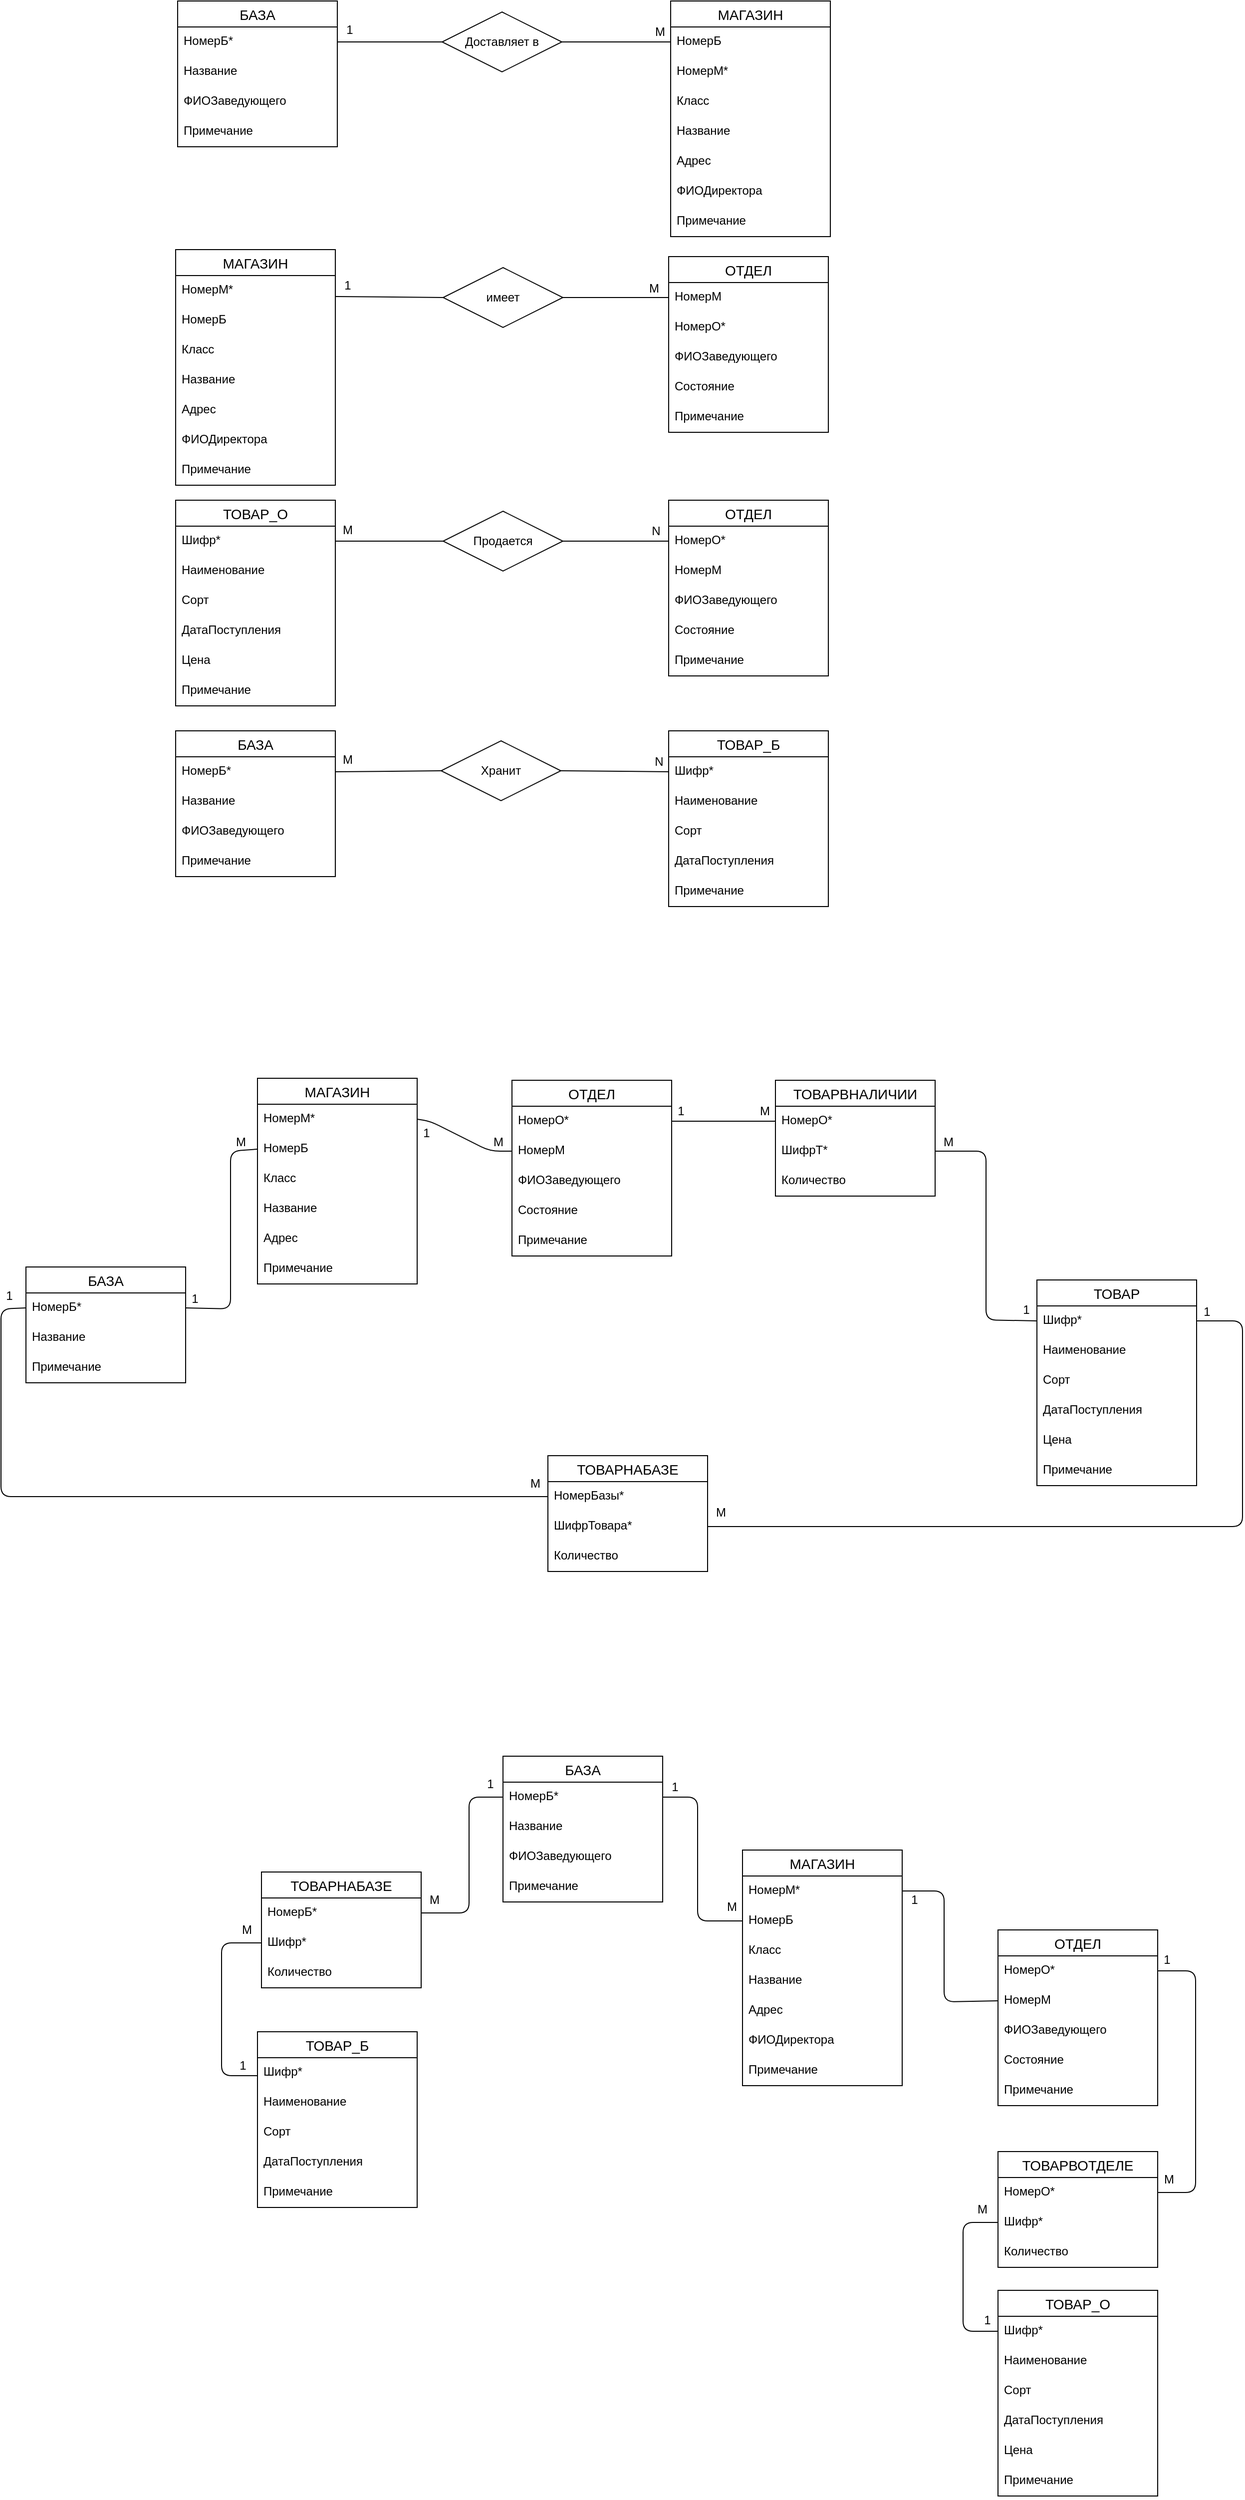 <mxfile version="15.8.8" type="device"><diagram id="uFt1H4oiuyUm2Ti5zH7c" name="Page-1"><mxGraphModel dx="2031" dy="1089" grid="0" gridSize="10" guides="1" tooltips="1" connect="1" arrows="1" fold="1" page="0" pageScale="1" pageWidth="827" pageHeight="1169" math="0" shadow="0"><root><mxCell id="0"/><mxCell id="1" parent="0"/><mxCell id="fkqyI09OPf1xypUgm3B2-1" value="Доставляет в" style="shape=rhombus;perimeter=rhombusPerimeter;whiteSpace=wrap;html=1;align=center;" parent="1" vertex="1"><mxGeometry x="563" y="141" width="120" height="60" as="geometry"/></mxCell><mxCell id="fkqyI09OPf1xypUgm3B2-2" value="" style="endArrow=none;html=1;rounded=0;exitX=0;exitY=0.5;exitDx=0;exitDy=0;entryX=1;entryY=0.5;entryDx=0;entryDy=0;" parent="1" source="fkqyI09OPf1xypUgm3B2-1" target="fkqyI09OPf1xypUgm3B2-94" edge="1"><mxGeometry relative="1" as="geometry"><mxPoint x="502" y="370" as="sourcePoint"/><mxPoint x="462" y="171" as="targetPoint"/></mxGeometry></mxCell><mxCell id="fkqyI09OPf1xypUgm3B2-3" value="" style="endArrow=none;html=1;rounded=0;exitX=0;exitY=0.5;exitDx=0;exitDy=0;entryX=1;entryY=0.5;entryDx=0;entryDy=0;" parent="1" source="fkqyI09OPf1xypUgm3B2-87" target="fkqyI09OPf1xypUgm3B2-1" edge="1"><mxGeometry relative="1" as="geometry"><mxPoint x="782" y="171" as="sourcePoint"/><mxPoint x="682" y="260" as="targetPoint"/></mxGeometry></mxCell><mxCell id="fkqyI09OPf1xypUgm3B2-4" value="&lt;div&gt;M&lt;/div&gt;&lt;div&gt;&lt;br&gt;&lt;/div&gt;" style="text;html=1;align=center;verticalAlign=middle;resizable=0;points=[];autosize=1;strokeColor=none;fillColor=none;" parent="1" vertex="1"><mxGeometry x="766" y="153" width="30" height="30" as="geometry"/></mxCell><mxCell id="fkqyI09OPf1xypUgm3B2-5" value="&lt;div&gt;1&lt;/div&gt;" style="text;html=1;align=center;verticalAlign=middle;resizable=0;points=[];autosize=1;strokeColor=none;fillColor=none;" parent="1" vertex="1"><mxGeometry x="460" y="149" width="20" height="20" as="geometry"/></mxCell><mxCell id="fkqyI09OPf1xypUgm3B2-6" value="имеет" style="shape=rhombus;perimeter=rhombusPerimeter;whiteSpace=wrap;html=1;align=center;" parent="1" vertex="1"><mxGeometry x="564" y="397" width="120" height="60" as="geometry"/></mxCell><mxCell id="fkqyI09OPf1xypUgm3B2-7" value="&lt;div&gt;M&lt;/div&gt;&lt;div&gt;&lt;br&gt;&lt;/div&gt;" style="text;html=1;align=center;verticalAlign=middle;resizable=0;points=[];autosize=1;strokeColor=none;fillColor=none;" parent="1" vertex="1"><mxGeometry x="760" y="410" width="30" height="30" as="geometry"/></mxCell><mxCell id="fkqyI09OPf1xypUgm3B2-8" value="&lt;div&gt;1&lt;/div&gt;" style="text;html=1;align=center;verticalAlign=middle;resizable=0;points=[];autosize=1;strokeColor=none;fillColor=none;" parent="1" vertex="1"><mxGeometry x="458" y="405" width="20" height="20" as="geometry"/></mxCell><mxCell id="fkqyI09OPf1xypUgm3B2-9" value="ОТДЕЛ" style="swimlane;fontStyle=0;childLayout=stackLayout;horizontal=1;startSize=26;horizontalStack=0;resizeParent=1;resizeParentMax=0;resizeLast=0;collapsible=1;marginBottom=0;align=center;fontSize=14;" parent="1" vertex="1"><mxGeometry x="790" y="386" width="160" height="176" as="geometry"/></mxCell><mxCell id="fkqyI09OPf1xypUgm3B2-10" value="НомерМ" style="text;strokeColor=none;fillColor=none;spacingLeft=4;spacingRight=4;overflow=hidden;rotatable=0;points=[[0,0.5],[1,0.5]];portConstraint=eastwest;fontSize=12;" parent="fkqyI09OPf1xypUgm3B2-9" vertex="1"><mxGeometry y="26" width="160" height="30" as="geometry"/></mxCell><mxCell id="fkqyI09OPf1xypUgm3B2-11" value="НомерО*" style="text;strokeColor=none;fillColor=none;spacingLeft=4;spacingRight=4;overflow=hidden;rotatable=0;points=[[0,0.5],[1,0.5]];portConstraint=eastwest;fontSize=12;" parent="fkqyI09OPf1xypUgm3B2-9" vertex="1"><mxGeometry y="56" width="160" height="30" as="geometry"/></mxCell><mxCell id="fkqyI09OPf1xypUgm3B2-12" value="ФИОЗаведующего&#xA;" style="text;strokeColor=none;fillColor=none;spacingLeft=4;spacingRight=4;overflow=hidden;rotatable=0;points=[[0,0.5],[1,0.5]];portConstraint=eastwest;fontSize=12;" parent="fkqyI09OPf1xypUgm3B2-9" vertex="1"><mxGeometry y="86" width="160" height="30" as="geometry"/></mxCell><mxCell id="fkqyI09OPf1xypUgm3B2-13" value="Состояние&#xA;" style="text;strokeColor=none;fillColor=none;spacingLeft=4;spacingRight=4;overflow=hidden;rotatable=0;points=[[0,0.5],[1,0.5]];portConstraint=eastwest;fontSize=12;" parent="fkqyI09OPf1xypUgm3B2-9" vertex="1"><mxGeometry y="116" width="160" height="30" as="geometry"/></mxCell><mxCell id="fkqyI09OPf1xypUgm3B2-14" value="Примечание&#xA;" style="text;strokeColor=none;fillColor=none;spacingLeft=4;spacingRight=4;overflow=hidden;rotatable=0;points=[[0,0.5],[1,0.5]];portConstraint=eastwest;fontSize=12;" parent="fkqyI09OPf1xypUgm3B2-9" vertex="1"><mxGeometry y="146" width="160" height="30" as="geometry"/></mxCell><mxCell id="fkqyI09OPf1xypUgm3B2-15" value="Продается" style="shape=rhombus;perimeter=rhombusPerimeter;whiteSpace=wrap;html=1;align=center;" parent="1" vertex="1"><mxGeometry x="564" y="641" width="120" height="60" as="geometry"/></mxCell><mxCell id="fkqyI09OPf1xypUgm3B2-16" value="" style="endArrow=none;html=1;rounded=0;exitX=0;exitY=0.5;exitDx=0;exitDy=0;entryX=1;entryY=0.5;entryDx=0;entryDy=0;" parent="1" source="fkqyI09OPf1xypUgm3B2-15" target="fkqyI09OPf1xypUgm3B2-27" edge="1"><mxGeometry relative="1" as="geometry"><mxPoint x="502" y="860" as="sourcePoint"/><mxPoint x="462.32" y="690.81" as="targetPoint"/></mxGeometry></mxCell><mxCell id="fkqyI09OPf1xypUgm3B2-17" value="" style="endArrow=none;html=1;rounded=0;exitX=0;exitY=0.5;exitDx=0;exitDy=0;entryX=1;entryY=0.5;entryDx=0;entryDy=0;" parent="1" source="fkqyI09OPf1xypUgm3B2-21" target="fkqyI09OPf1xypUgm3B2-15" edge="1"><mxGeometry relative="1" as="geometry"><mxPoint x="782" y="691" as="sourcePoint"/><mxPoint x="682" y="750" as="targetPoint"/></mxGeometry></mxCell><mxCell id="fkqyI09OPf1xypUgm3B2-18" value="&lt;div&gt;M&lt;/div&gt;&lt;div&gt;&lt;br&gt;&lt;/div&gt;" style="text;html=1;align=center;verticalAlign=middle;resizable=0;points=[];autosize=1;strokeColor=none;fillColor=none;" parent="1" vertex="1"><mxGeometry x="453" y="652" width="30" height="30" as="geometry"/></mxCell><mxCell id="fkqyI09OPf1xypUgm3B2-19" value="N" style="text;html=1;align=center;verticalAlign=middle;resizable=0;points=[];autosize=1;strokeColor=none;fillColor=none;" parent="1" vertex="1"><mxGeometry x="766" y="652" width="21" height="18" as="geometry"/></mxCell><mxCell id="fkqyI09OPf1xypUgm3B2-20" value="ОТДЕЛ" style="swimlane;fontStyle=0;childLayout=stackLayout;horizontal=1;startSize=26;horizontalStack=0;resizeParent=1;resizeParentMax=0;resizeLast=0;collapsible=1;marginBottom=0;align=center;fontSize=14;" parent="1" vertex="1"><mxGeometry x="790" y="630" width="160" height="176" as="geometry"/></mxCell><mxCell id="fkqyI09OPf1xypUgm3B2-21" value="НомерО*&#xA;" style="text;strokeColor=none;fillColor=none;spacingLeft=4;spacingRight=4;overflow=hidden;rotatable=0;points=[[0,0.5],[1,0.5]];portConstraint=eastwest;fontSize=12;" parent="fkqyI09OPf1xypUgm3B2-20" vertex="1"><mxGeometry y="26" width="160" height="30" as="geometry"/></mxCell><mxCell id="fkqyI09OPf1xypUgm3B2-22" value="НомерМ" style="text;strokeColor=none;fillColor=none;spacingLeft=4;spacingRight=4;overflow=hidden;rotatable=0;points=[[0,0.5],[1,0.5]];portConstraint=eastwest;fontSize=12;" parent="fkqyI09OPf1xypUgm3B2-20" vertex="1"><mxGeometry y="56" width="160" height="30" as="geometry"/></mxCell><mxCell id="fkqyI09OPf1xypUgm3B2-23" value="ФИОЗаведующего&#xA;" style="text;strokeColor=none;fillColor=none;spacingLeft=4;spacingRight=4;overflow=hidden;rotatable=0;points=[[0,0.5],[1,0.5]];portConstraint=eastwest;fontSize=12;" parent="fkqyI09OPf1xypUgm3B2-20" vertex="1"><mxGeometry y="86" width="160" height="30" as="geometry"/></mxCell><mxCell id="fkqyI09OPf1xypUgm3B2-24" value="Состояние" style="text;strokeColor=none;fillColor=none;spacingLeft=4;spacingRight=4;overflow=hidden;rotatable=0;points=[[0,0.5],[1,0.5]];portConstraint=eastwest;fontSize=12;" parent="fkqyI09OPf1xypUgm3B2-20" vertex="1"><mxGeometry y="116" width="160" height="30" as="geometry"/></mxCell><mxCell id="fkqyI09OPf1xypUgm3B2-25" value="Примечание&#xA;" style="text;strokeColor=none;fillColor=none;spacingLeft=4;spacingRight=4;overflow=hidden;rotatable=0;points=[[0,0.5],[1,0.5]];portConstraint=eastwest;fontSize=12;" parent="fkqyI09OPf1xypUgm3B2-20" vertex="1"><mxGeometry y="146" width="160" height="30" as="geometry"/></mxCell><mxCell id="fkqyI09OPf1xypUgm3B2-26" value="ТОВАР_О" style="swimlane;fontStyle=0;childLayout=stackLayout;horizontal=1;startSize=26;horizontalStack=0;resizeParent=1;resizeParentMax=0;resizeLast=0;collapsible=1;marginBottom=0;align=center;fontSize=14;" parent="1" vertex="1"><mxGeometry x="296" y="630" width="160" height="206" as="geometry"/></mxCell><mxCell id="fkqyI09OPf1xypUgm3B2-27" value="Шифр*" style="text;strokeColor=none;fillColor=none;spacingLeft=4;spacingRight=4;overflow=hidden;rotatable=0;points=[[0,0.5],[1,0.5]];portConstraint=eastwest;fontSize=12;" parent="fkqyI09OPf1xypUgm3B2-26" vertex="1"><mxGeometry y="26" width="160" height="30" as="geometry"/></mxCell><mxCell id="fkqyI09OPf1xypUgm3B2-28" value="Наименование" style="text;strokeColor=none;fillColor=none;spacingLeft=4;spacingRight=4;overflow=hidden;rotatable=0;points=[[0,0.5],[1,0.5]];portConstraint=eastwest;fontSize=12;" parent="fkqyI09OPf1xypUgm3B2-26" vertex="1"><mxGeometry y="56" width="160" height="30" as="geometry"/></mxCell><mxCell id="fkqyI09OPf1xypUgm3B2-29" value="Сорт&#xA;&#xA;" style="text;strokeColor=none;fillColor=none;spacingLeft=4;spacingRight=4;overflow=hidden;rotatable=0;points=[[0,0.5],[1,0.5]];portConstraint=eastwest;fontSize=12;" parent="fkqyI09OPf1xypUgm3B2-26" vertex="1"><mxGeometry y="86" width="160" height="30" as="geometry"/></mxCell><mxCell id="fkqyI09OPf1xypUgm3B2-30" value="ДатаПоступления" style="text;strokeColor=none;fillColor=none;spacingLeft=4;spacingRight=4;overflow=hidden;rotatable=0;points=[[0,0.5],[1,0.5]];portConstraint=eastwest;fontSize=12;" parent="fkqyI09OPf1xypUgm3B2-26" vertex="1"><mxGeometry y="116" width="160" height="30" as="geometry"/></mxCell><mxCell id="fkqyI09OPf1xypUgm3B2-31" value="Цена" style="text;strokeColor=none;fillColor=none;spacingLeft=4;spacingRight=4;overflow=hidden;rotatable=0;points=[[0,0.5],[1,0.5]];portConstraint=eastwest;fontSize=12;" parent="fkqyI09OPf1xypUgm3B2-26" vertex="1"><mxGeometry y="146" width="160" height="30" as="geometry"/></mxCell><mxCell id="fkqyI09OPf1xypUgm3B2-32" value="Примечание&#xA;" style="text;strokeColor=none;fillColor=none;spacingLeft=4;spacingRight=4;overflow=hidden;rotatable=0;points=[[0,0.5],[1,0.5]];portConstraint=eastwest;fontSize=12;" parent="fkqyI09OPf1xypUgm3B2-26" vertex="1"><mxGeometry y="176" width="160" height="30" as="geometry"/></mxCell><mxCell id="fkqyI09OPf1xypUgm3B2-33" value="&lt;div&gt;Хранит&lt;/div&gt;" style="shape=rhombus;perimeter=rhombusPerimeter;whiteSpace=wrap;html=1;align=center;" parent="1" vertex="1"><mxGeometry x="562" y="871" width="120" height="60" as="geometry"/></mxCell><mxCell id="fkqyI09OPf1xypUgm3B2-34" value="" style="endArrow=none;html=1;rounded=0;exitX=0;exitY=0.5;exitDx=0;exitDy=0;entryX=1;entryY=0.5;entryDx=0;entryDy=0;" parent="1" source="fkqyI09OPf1xypUgm3B2-33" target="fkqyI09OPf1xypUgm3B2-100" edge="1"><mxGeometry relative="1" as="geometry"><mxPoint x="502" y="1070" as="sourcePoint"/><mxPoint x="462.32" y="900.8" as="targetPoint"/></mxGeometry></mxCell><mxCell id="fkqyI09OPf1xypUgm3B2-35" value="" style="endArrow=none;html=1;rounded=0;exitX=0;exitY=0.5;exitDx=0;exitDy=0;entryX=1;entryY=0.5;entryDx=0;entryDy=0;" parent="1" target="fkqyI09OPf1xypUgm3B2-33" edge="1" source="fkqyI09OPf1xypUgm3B2-113"><mxGeometry relative="1" as="geometry"><mxPoint x="782" y="901" as="sourcePoint"/><mxPoint x="682" y="960" as="targetPoint"/></mxGeometry></mxCell><mxCell id="fkqyI09OPf1xypUgm3B2-36" value="N" style="text;html=1;align=center;verticalAlign=middle;resizable=0;points=[];autosize=1;strokeColor=none;fillColor=none;" parent="1" vertex="1"><mxGeometry x="770" y="882" width="20" height="20" as="geometry"/></mxCell><mxCell id="fkqyI09OPf1xypUgm3B2-37" value="M" style="text;html=1;align=center;verticalAlign=middle;resizable=0;points=[];autosize=1;strokeColor=none;fillColor=none;" parent="1" vertex="1"><mxGeometry x="458" y="880" width="20" height="20" as="geometry"/></mxCell><mxCell id="fkqyI09OPf1xypUgm3B2-38" value="БАЗА" style="swimlane;fontStyle=0;childLayout=stackLayout;horizontal=1;startSize=26;horizontalStack=0;resizeParent=1;resizeParentMax=0;resizeLast=0;collapsible=1;marginBottom=0;align=center;fontSize=14;" parent="1" vertex="1"><mxGeometry x="146" y="1398" width="160" height="116" as="geometry"/></mxCell><mxCell id="fkqyI09OPf1xypUgm3B2-39" value="НомерБ*&#xA;" style="text;strokeColor=none;fillColor=none;spacingLeft=4;spacingRight=4;overflow=hidden;rotatable=0;points=[[0,0.5],[1,0.5]];portConstraint=eastwest;fontSize=12;" parent="fkqyI09OPf1xypUgm3B2-38" vertex="1"><mxGeometry y="26" width="160" height="30" as="geometry"/></mxCell><mxCell id="fkqyI09OPf1xypUgm3B2-40" value="Название&#xA;" style="text;strokeColor=none;fillColor=none;spacingLeft=4;spacingRight=4;overflow=hidden;rotatable=0;points=[[0,0.5],[1,0.5]];portConstraint=eastwest;fontSize=12;" parent="fkqyI09OPf1xypUgm3B2-38" vertex="1"><mxGeometry y="56" width="160" height="30" as="geometry"/></mxCell><mxCell id="fkqyI09OPf1xypUgm3B2-41" value="Примечание" style="text;strokeColor=none;fillColor=none;spacingLeft=4;spacingRight=4;overflow=hidden;rotatable=0;points=[[0,0.5],[1,0.5]];portConstraint=eastwest;fontSize=12;" parent="fkqyI09OPf1xypUgm3B2-38" vertex="1"><mxGeometry y="86" width="160" height="30" as="geometry"/></mxCell><mxCell id="fkqyI09OPf1xypUgm3B2-42" value="МАГАЗИН" style="swimlane;fontStyle=0;childLayout=stackLayout;horizontal=1;startSize=26;horizontalStack=0;resizeParent=1;resizeParentMax=0;resizeLast=0;collapsible=1;marginBottom=0;align=center;fontSize=14;" parent="1" vertex="1"><mxGeometry x="378" y="1209" width="160" height="206" as="geometry"/></mxCell><mxCell id="fkqyI09OPf1xypUgm3B2-43" value="НомерМ*&#xA;" style="text;strokeColor=none;fillColor=none;spacingLeft=4;spacingRight=4;overflow=hidden;rotatable=0;points=[[0,0.5],[1,0.5]];portConstraint=eastwest;fontSize=12;" parent="fkqyI09OPf1xypUgm3B2-42" vertex="1"><mxGeometry y="26" width="160" height="30" as="geometry"/></mxCell><mxCell id="fkqyI09OPf1xypUgm3B2-44" value="НомерБ" style="text;strokeColor=none;fillColor=none;spacingLeft=4;spacingRight=4;overflow=hidden;rotatable=0;points=[[0,0.5],[1,0.5]];portConstraint=eastwest;fontSize=12;" parent="fkqyI09OPf1xypUgm3B2-42" vertex="1"><mxGeometry y="56" width="160" height="30" as="geometry"/></mxCell><mxCell id="fkqyI09OPf1xypUgm3B2-45" value="Класс&#xA;" style="text;strokeColor=none;fillColor=none;spacingLeft=4;spacingRight=4;overflow=hidden;rotatable=0;points=[[0,0.5],[1,0.5]];portConstraint=eastwest;fontSize=12;" parent="fkqyI09OPf1xypUgm3B2-42" vertex="1"><mxGeometry y="86" width="160" height="30" as="geometry"/></mxCell><mxCell id="fkqyI09OPf1xypUgm3B2-46" value="Название" style="text;strokeColor=none;fillColor=none;spacingLeft=4;spacingRight=4;overflow=hidden;rotatable=0;points=[[0,0.5],[1,0.5]];portConstraint=eastwest;fontSize=12;" parent="fkqyI09OPf1xypUgm3B2-42" vertex="1"><mxGeometry y="116" width="160" height="30" as="geometry"/></mxCell><mxCell id="fkqyI09OPf1xypUgm3B2-47" value="Адрес" style="text;strokeColor=none;fillColor=none;spacingLeft=4;spacingRight=4;overflow=hidden;rotatable=0;points=[[0,0.5],[1,0.5]];portConstraint=eastwest;fontSize=12;" parent="fkqyI09OPf1xypUgm3B2-42" vertex="1"><mxGeometry y="146" width="160" height="30" as="geometry"/></mxCell><mxCell id="fkqyI09OPf1xypUgm3B2-48" value="Примечание&#xA;" style="text;strokeColor=none;fillColor=none;spacingLeft=4;spacingRight=4;overflow=hidden;rotatable=0;points=[[0,0.5],[1,0.5]];portConstraint=eastwest;fontSize=12;" parent="fkqyI09OPf1xypUgm3B2-42" vertex="1"><mxGeometry y="176" width="160" height="30" as="geometry"/></mxCell><mxCell id="fkqyI09OPf1xypUgm3B2-49" value="ОТДЕЛ" style="swimlane;fontStyle=0;childLayout=stackLayout;horizontal=1;startSize=26;horizontalStack=0;resizeParent=1;resizeParentMax=0;resizeLast=0;collapsible=1;marginBottom=0;align=center;fontSize=14;" parent="1" vertex="1"><mxGeometry x="633" y="1211" width="160" height="176" as="geometry"/></mxCell><mxCell id="fkqyI09OPf1xypUgm3B2-50" value="НомерО*" style="text;strokeColor=none;fillColor=none;spacingLeft=4;spacingRight=4;overflow=hidden;rotatable=0;points=[[0,0.5],[1,0.5]];portConstraint=eastwest;fontSize=12;" parent="fkqyI09OPf1xypUgm3B2-49" vertex="1"><mxGeometry y="26" width="160" height="30" as="geometry"/></mxCell><mxCell id="fkqyI09OPf1xypUgm3B2-51" value="НомерМ" style="text;strokeColor=none;fillColor=none;spacingLeft=4;spacingRight=4;overflow=hidden;rotatable=0;points=[[0,0.5],[1,0.5]];portConstraint=eastwest;fontSize=12;" parent="fkqyI09OPf1xypUgm3B2-49" vertex="1"><mxGeometry y="56" width="160" height="30" as="geometry"/></mxCell><mxCell id="fkqyI09OPf1xypUgm3B2-52" value="ФИОЗаведующего&#xA;" style="text;strokeColor=none;fillColor=none;spacingLeft=4;spacingRight=4;overflow=hidden;rotatable=0;points=[[0,0.5],[1,0.5]];portConstraint=eastwest;fontSize=12;" parent="fkqyI09OPf1xypUgm3B2-49" vertex="1"><mxGeometry y="86" width="160" height="30" as="geometry"/></mxCell><mxCell id="fkqyI09OPf1xypUgm3B2-53" value="Состояние" style="text;strokeColor=none;fillColor=none;spacingLeft=4;spacingRight=4;overflow=hidden;rotatable=0;points=[[0,0.5],[1,0.5]];portConstraint=eastwest;fontSize=12;" parent="fkqyI09OPf1xypUgm3B2-49" vertex="1"><mxGeometry y="116" width="160" height="30" as="geometry"/></mxCell><mxCell id="fkqyI09OPf1xypUgm3B2-54" value="Примечание&#xA;" style="text;strokeColor=none;fillColor=none;spacingLeft=4;spacingRight=4;overflow=hidden;rotatable=0;points=[[0,0.5],[1,0.5]];portConstraint=eastwest;fontSize=12;" parent="fkqyI09OPf1xypUgm3B2-49" vertex="1"><mxGeometry y="146" width="160" height="30" as="geometry"/></mxCell><mxCell id="fkqyI09OPf1xypUgm3B2-55" value="ТОВАРВНАЛИЧИИ" style="swimlane;fontStyle=0;childLayout=stackLayout;horizontal=1;startSize=26;horizontalStack=0;resizeParent=1;resizeParentMax=0;resizeLast=0;collapsible=1;marginBottom=0;align=center;fontSize=14;" parent="1" vertex="1"><mxGeometry x="897" y="1211" width="160" height="116" as="geometry"/></mxCell><mxCell id="fkqyI09OPf1xypUgm3B2-56" value="НомерО*" style="text;strokeColor=none;fillColor=none;spacingLeft=4;spacingRight=4;overflow=hidden;rotatable=0;points=[[0,0.5],[1,0.5]];portConstraint=eastwest;fontSize=12;" parent="fkqyI09OPf1xypUgm3B2-55" vertex="1"><mxGeometry y="26" width="160" height="30" as="geometry"/></mxCell><mxCell id="fkqyI09OPf1xypUgm3B2-57" value="ШифрТ*" style="text;strokeColor=none;fillColor=none;spacingLeft=4;spacingRight=4;overflow=hidden;rotatable=0;points=[[0,0.5],[1,0.5]];portConstraint=eastwest;fontSize=12;" parent="fkqyI09OPf1xypUgm3B2-55" vertex="1"><mxGeometry y="56" width="160" height="30" as="geometry"/></mxCell><mxCell id="fkqyI09OPf1xypUgm3B2-58" value="Количество" style="text;strokeColor=none;fillColor=none;spacingLeft=4;spacingRight=4;overflow=hidden;rotatable=0;points=[[0,0.5],[1,0.5]];portConstraint=eastwest;fontSize=12;" parent="fkqyI09OPf1xypUgm3B2-55" vertex="1"><mxGeometry y="86" width="160" height="30" as="geometry"/></mxCell><mxCell id="fkqyI09OPf1xypUgm3B2-59" value="ТОВАР" style="swimlane;fontStyle=0;childLayout=stackLayout;horizontal=1;startSize=26;horizontalStack=0;resizeParent=1;resizeParentMax=0;resizeLast=0;collapsible=1;marginBottom=0;align=center;fontSize=14;" parent="1" vertex="1"><mxGeometry x="1159" y="1411" width="160" height="206" as="geometry"/></mxCell><mxCell id="fkqyI09OPf1xypUgm3B2-60" value="Шифр*" style="text;strokeColor=none;fillColor=none;spacingLeft=4;spacingRight=4;overflow=hidden;rotatable=0;points=[[0,0.5],[1,0.5]];portConstraint=eastwest;fontSize=12;" parent="fkqyI09OPf1xypUgm3B2-59" vertex="1"><mxGeometry y="26" width="160" height="30" as="geometry"/></mxCell><mxCell id="fkqyI09OPf1xypUgm3B2-61" value="Наименование" style="text;strokeColor=none;fillColor=none;spacingLeft=4;spacingRight=4;overflow=hidden;rotatable=0;points=[[0,0.5],[1,0.5]];portConstraint=eastwest;fontSize=12;" parent="fkqyI09OPf1xypUgm3B2-59" vertex="1"><mxGeometry y="56" width="160" height="30" as="geometry"/></mxCell><mxCell id="fkqyI09OPf1xypUgm3B2-62" value="Сорт&#xA;&#xA;" style="text;strokeColor=none;fillColor=none;spacingLeft=4;spacingRight=4;overflow=hidden;rotatable=0;points=[[0,0.5],[1,0.5]];portConstraint=eastwest;fontSize=12;" parent="fkqyI09OPf1xypUgm3B2-59" vertex="1"><mxGeometry y="86" width="160" height="30" as="geometry"/></mxCell><mxCell id="fkqyI09OPf1xypUgm3B2-63" value="ДатаПоступления" style="text;strokeColor=none;fillColor=none;spacingLeft=4;spacingRight=4;overflow=hidden;rotatable=0;points=[[0,0.5],[1,0.5]];portConstraint=eastwest;fontSize=12;" parent="fkqyI09OPf1xypUgm3B2-59" vertex="1"><mxGeometry y="116" width="160" height="30" as="geometry"/></mxCell><mxCell id="fkqyI09OPf1xypUgm3B2-64" value="Цена" style="text;strokeColor=none;fillColor=none;spacingLeft=4;spacingRight=4;overflow=hidden;rotatable=0;points=[[0,0.5],[1,0.5]];portConstraint=eastwest;fontSize=12;" parent="fkqyI09OPf1xypUgm3B2-59" vertex="1"><mxGeometry y="146" width="160" height="30" as="geometry"/></mxCell><mxCell id="fkqyI09OPf1xypUgm3B2-65" value="Примечание&#xA;" style="text;strokeColor=none;fillColor=none;spacingLeft=4;spacingRight=4;overflow=hidden;rotatable=0;points=[[0,0.5],[1,0.5]];portConstraint=eastwest;fontSize=12;" parent="fkqyI09OPf1xypUgm3B2-59" vertex="1"><mxGeometry y="176" width="160" height="30" as="geometry"/></mxCell><mxCell id="fkqyI09OPf1xypUgm3B2-66" value="ТОВАРНАБАЗЕ" style="swimlane;fontStyle=0;childLayout=stackLayout;horizontal=1;startSize=26;horizontalStack=0;resizeParent=1;resizeParentMax=0;resizeLast=0;collapsible=1;marginBottom=0;align=center;fontSize=14;" parent="1" vertex="1"><mxGeometry x="669" y="1587" width="160" height="116" as="geometry"/></mxCell><mxCell id="fkqyI09OPf1xypUgm3B2-67" value="НомерБазы*" style="text;strokeColor=none;fillColor=none;spacingLeft=4;spacingRight=4;overflow=hidden;rotatable=0;points=[[0,0.5],[1,0.5]];portConstraint=eastwest;fontSize=12;" parent="fkqyI09OPf1xypUgm3B2-66" vertex="1"><mxGeometry y="26" width="160" height="30" as="geometry"/></mxCell><mxCell id="fkqyI09OPf1xypUgm3B2-68" value="ШифрТовара*" style="text;strokeColor=none;fillColor=none;spacingLeft=4;spacingRight=4;overflow=hidden;rotatable=0;points=[[0,0.5],[1,0.5]];portConstraint=eastwest;fontSize=12;" parent="fkqyI09OPf1xypUgm3B2-66" vertex="1"><mxGeometry y="56" width="160" height="30" as="geometry"/></mxCell><mxCell id="fkqyI09OPf1xypUgm3B2-69" value="Количество" style="text;strokeColor=none;fillColor=none;spacingLeft=4;spacingRight=4;overflow=hidden;rotatable=0;points=[[0,0.5],[1,0.5]];portConstraint=eastwest;fontSize=12;" parent="fkqyI09OPf1xypUgm3B2-66" vertex="1"><mxGeometry y="86" width="160" height="30" as="geometry"/></mxCell><mxCell id="fkqyI09OPf1xypUgm3B2-70" value="" style="endArrow=none;html=1;exitX=1;exitY=0.5;exitDx=0;exitDy=0;entryX=0;entryY=0.5;entryDx=0;entryDy=0;" parent="1" source="fkqyI09OPf1xypUgm3B2-39" target="fkqyI09OPf1xypUgm3B2-44" edge="1"><mxGeometry width="50" height="50" relative="1" as="geometry"><mxPoint x="360" y="1524" as="sourcePoint"/><mxPoint x="410" y="1474" as="targetPoint"/><Array as="points"><mxPoint x="351" y="1440"/><mxPoint x="351" y="1282"/></Array></mxGeometry></mxCell><mxCell id="fkqyI09OPf1xypUgm3B2-71" value="" style="endArrow=none;html=1;exitX=1;exitY=0.5;exitDx=0;exitDy=0;entryX=0;entryY=0.5;entryDx=0;entryDy=0;" parent="1" source="fkqyI09OPf1xypUgm3B2-43" target="fkqyI09OPf1xypUgm3B2-51" edge="1"><mxGeometry width="50" height="50" relative="1" as="geometry"><mxPoint x="532" y="1533" as="sourcePoint"/><mxPoint x="582" y="1483" as="targetPoint"/><Array as="points"><mxPoint x="551" y="1252"/><mxPoint x="611" y="1282"/></Array></mxGeometry></mxCell><mxCell id="fkqyI09OPf1xypUgm3B2-72" value="" style="endArrow=none;html=1;exitX=1;exitY=0.5;exitDx=0;exitDy=0;entryX=0;entryY=0.5;entryDx=0;entryDy=0;" parent="1" source="fkqyI09OPf1xypUgm3B2-50" target="fkqyI09OPf1xypUgm3B2-56" edge="1"><mxGeometry width="50" height="50" relative="1" as="geometry"><mxPoint x="545" y="1262" as="sourcePoint"/><mxPoint x="643" y="1292" as="targetPoint"/></mxGeometry></mxCell><mxCell id="fkqyI09OPf1xypUgm3B2-73" value="" style="endArrow=none;html=1;exitX=1;exitY=0.5;exitDx=0;exitDy=0;entryX=0;entryY=0.5;entryDx=0;entryDy=0;" parent="1" source="fkqyI09OPf1xypUgm3B2-57" target="fkqyI09OPf1xypUgm3B2-60" edge="1"><mxGeometry width="50" height="50" relative="1" as="geometry"><mxPoint x="1090" y="1327" as="sourcePoint"/><mxPoint x="1194" y="1327" as="targetPoint"/><Array as="points"><mxPoint x="1108" y="1282"/><mxPoint x="1108" y="1451"/></Array></mxGeometry></mxCell><mxCell id="fkqyI09OPf1xypUgm3B2-74" value="" style="endArrow=none;html=1;exitX=1;exitY=0.5;exitDx=0;exitDy=0;entryX=1;entryY=0.5;entryDx=0;entryDy=0;" parent="1" source="fkqyI09OPf1xypUgm3B2-68" target="fkqyI09OPf1xypUgm3B2-60" edge="1"><mxGeometry width="50" height="50" relative="1" as="geometry"><mxPoint x="921" y="1530" as="sourcePoint"/><mxPoint x="1365" y="1449" as="targetPoint"/><Array as="points"><mxPoint x="1101" y="1658"/><mxPoint x="1365" y="1658"/><mxPoint x="1365" y="1579"/><mxPoint x="1365" y="1452"/></Array></mxGeometry></mxCell><mxCell id="fkqyI09OPf1xypUgm3B2-75" value="" style="endArrow=none;html=1;entryX=0;entryY=0.5;entryDx=0;entryDy=0;exitX=0;exitY=0.5;exitDx=0;exitDy=0;" parent="1" source="fkqyI09OPf1xypUgm3B2-39" target="fkqyI09OPf1xypUgm3B2-67" edge="1"><mxGeometry width="50" height="50" relative="1" as="geometry"><mxPoint x="121" y="1478" as="sourcePoint"/><mxPoint x="642" y="1544" as="targetPoint"/><Array as="points"><mxPoint x="121" y="1440"/><mxPoint x="121" y="1551"/><mxPoint x="121" y="1628"/></Array></mxGeometry></mxCell><mxCell id="fkqyI09OPf1xypUgm3B2-76" value="1" style="text;html=1;align=center;verticalAlign=middle;resizable=0;points=[];autosize=1;strokeColor=none;fillColor=none;" parent="1" vertex="1"><mxGeometry x="306" y="1421" width="18" height="18" as="geometry"/></mxCell><mxCell id="fkqyI09OPf1xypUgm3B2-77" value="1" style="text;html=1;align=center;verticalAlign=middle;resizable=0;points=[];autosize=1;strokeColor=none;fillColor=none;" parent="1" vertex="1"><mxGeometry x="538" y="1255" width="18" height="18" as="geometry"/></mxCell><mxCell id="fkqyI09OPf1xypUgm3B2-78" value="1" style="text;html=1;align=center;verticalAlign=middle;resizable=0;points=[];autosize=1;strokeColor=none;fillColor=none;" parent="1" vertex="1"><mxGeometry x="793" y="1233" width="18" height="18" as="geometry"/></mxCell><mxCell id="fkqyI09OPf1xypUgm3B2-79" value="1" style="text;html=1;align=center;verticalAlign=middle;resizable=0;points=[];autosize=1;strokeColor=none;fillColor=none;" parent="1" vertex="1"><mxGeometry x="1139" y="1432" width="18" height="18" as="geometry"/></mxCell><mxCell id="fkqyI09OPf1xypUgm3B2-80" value="&lt;div&gt;M&lt;/div&gt;" style="text;html=1;align=center;verticalAlign=middle;resizable=0;points=[];autosize=1;strokeColor=none;fillColor=none;" parent="1" vertex="1"><mxGeometry x="350" y="1264" width="22" height="18" as="geometry"/></mxCell><mxCell id="fkqyI09OPf1xypUgm3B2-81" value="&lt;div&gt;M&lt;/div&gt;" style="text;html=1;align=center;verticalAlign=middle;resizable=0;points=[];autosize=1;strokeColor=none;fillColor=none;" parent="1" vertex="1"><mxGeometry x="645" y="1606" width="22" height="18" as="geometry"/></mxCell><mxCell id="fkqyI09OPf1xypUgm3B2-82" value="&lt;div&gt;M&lt;/div&gt;" style="text;html=1;align=center;verticalAlign=middle;resizable=0;points=[];autosize=1;strokeColor=none;fillColor=none;" parent="1" vertex="1"><mxGeometry x="831" y="1635" width="22" height="18" as="geometry"/></mxCell><mxCell id="fkqyI09OPf1xypUgm3B2-83" value="&lt;div&gt;M&lt;/div&gt;" style="text;html=1;align=center;verticalAlign=middle;resizable=0;points=[];autosize=1;strokeColor=none;fillColor=none;" parent="1" vertex="1"><mxGeometry x="875" y="1233" width="22" height="18" as="geometry"/></mxCell><mxCell id="fkqyI09OPf1xypUgm3B2-84" value="&lt;div&gt;M&lt;/div&gt;" style="text;html=1;align=center;verticalAlign=middle;resizable=0;points=[];autosize=1;strokeColor=none;fillColor=none;" parent="1" vertex="1"><mxGeometry x="1059" y="1264" width="22" height="18" as="geometry"/></mxCell><mxCell id="fkqyI09OPf1xypUgm3B2-85" value="&lt;div&gt;M&lt;/div&gt;" style="text;html=1;align=center;verticalAlign=middle;resizable=0;points=[];autosize=1;strokeColor=none;fillColor=none;" parent="1" vertex="1"><mxGeometry x="608" y="1264" width="22" height="18" as="geometry"/></mxCell><mxCell id="fkqyI09OPf1xypUgm3B2-86" value="МАГАЗИН" style="swimlane;fontStyle=0;childLayout=stackLayout;horizontal=1;startSize=26;horizontalStack=0;resizeParent=1;resizeParentMax=0;resizeLast=0;collapsible=1;marginBottom=0;align=center;fontSize=14;" parent="1" vertex="1"><mxGeometry x="792" y="130" width="160" height="236" as="geometry"/></mxCell><mxCell id="fkqyI09OPf1xypUgm3B2-87" value="НомерБ&#xA;" style="text;strokeColor=none;fillColor=none;spacingLeft=4;spacingRight=4;overflow=hidden;rotatable=0;points=[[0,0.5],[1,0.5]];portConstraint=eastwest;fontSize=12;" parent="fkqyI09OPf1xypUgm3B2-86" vertex="1"><mxGeometry y="26" width="160" height="30" as="geometry"/></mxCell><mxCell id="fkqyI09OPf1xypUgm3B2-88" value="НомерМ*" style="text;strokeColor=none;fillColor=none;spacingLeft=4;spacingRight=4;overflow=hidden;rotatable=0;points=[[0,0.5],[1,0.5]];portConstraint=eastwest;fontSize=12;" parent="fkqyI09OPf1xypUgm3B2-86" vertex="1"><mxGeometry y="56" width="160" height="30" as="geometry"/></mxCell><mxCell id="fkqyI09OPf1xypUgm3B2-89" value="Класс&#xA;" style="text;strokeColor=none;fillColor=none;spacingLeft=4;spacingRight=4;overflow=hidden;rotatable=0;points=[[0,0.5],[1,0.5]];portConstraint=eastwest;fontSize=12;" parent="fkqyI09OPf1xypUgm3B2-86" vertex="1"><mxGeometry y="86" width="160" height="30" as="geometry"/></mxCell><mxCell id="fkqyI09OPf1xypUgm3B2-90" value="Название" style="text;strokeColor=none;fillColor=none;spacingLeft=4;spacingRight=4;overflow=hidden;rotatable=0;points=[[0,0.5],[1,0.5]];portConstraint=eastwest;fontSize=12;" parent="fkqyI09OPf1xypUgm3B2-86" vertex="1"><mxGeometry y="116" width="160" height="30" as="geometry"/></mxCell><mxCell id="fkqyI09OPf1xypUgm3B2-91" value="Адрес" style="text;strokeColor=none;fillColor=none;spacingLeft=4;spacingRight=4;overflow=hidden;rotatable=0;points=[[0,0.5],[1,0.5]];portConstraint=eastwest;fontSize=12;" parent="fkqyI09OPf1xypUgm3B2-86" vertex="1"><mxGeometry y="146" width="160" height="30" as="geometry"/></mxCell><mxCell id="8njpDgOnfM2uRO6EPTZJ-2" value="ФИОДиректора" style="text;strokeColor=none;fillColor=none;spacingLeft=4;spacingRight=4;overflow=hidden;rotatable=0;points=[[0,0.5],[1,0.5]];portConstraint=eastwest;fontSize=12;" vertex="1" parent="fkqyI09OPf1xypUgm3B2-86"><mxGeometry y="176" width="160" height="30" as="geometry"/></mxCell><mxCell id="fkqyI09OPf1xypUgm3B2-92" value="Примечание&#xA;" style="text;strokeColor=none;fillColor=none;spacingLeft=4;spacingRight=4;overflow=hidden;rotatable=0;points=[[0,0.5],[1,0.5]];portConstraint=eastwest;fontSize=12;" parent="fkqyI09OPf1xypUgm3B2-86" vertex="1"><mxGeometry y="206" width="160" height="30" as="geometry"/></mxCell><mxCell id="fkqyI09OPf1xypUgm3B2-93" value="БАЗА" style="swimlane;fontStyle=0;childLayout=stackLayout;horizontal=1;startSize=26;horizontalStack=0;resizeParent=1;resizeParentMax=0;resizeLast=0;collapsible=1;marginBottom=0;align=center;fontSize=14;" parent="1" vertex="1"><mxGeometry x="298" y="130" width="160" height="146" as="geometry"/></mxCell><mxCell id="fkqyI09OPf1xypUgm3B2-94" value="НомерБ*" style="text;strokeColor=none;fillColor=none;spacingLeft=4;spacingRight=4;overflow=hidden;rotatable=0;points=[[0,0.5],[1,0.5]];portConstraint=eastwest;fontSize=12;" parent="fkqyI09OPf1xypUgm3B2-93" vertex="1"><mxGeometry y="26" width="160" height="30" as="geometry"/></mxCell><mxCell id="fkqyI09OPf1xypUgm3B2-95" value="Название&#xA;" style="text;strokeColor=none;fillColor=none;spacingLeft=4;spacingRight=4;overflow=hidden;rotatable=0;points=[[0,0.5],[1,0.5]];portConstraint=eastwest;fontSize=12;" parent="fkqyI09OPf1xypUgm3B2-93" vertex="1"><mxGeometry y="56" width="160" height="30" as="geometry"/></mxCell><mxCell id="8njpDgOnfM2uRO6EPTZJ-1" value="ФИОЗаведующего" style="text;strokeColor=none;fillColor=none;spacingLeft=4;spacingRight=4;overflow=hidden;rotatable=0;points=[[0,0.5],[1,0.5]];portConstraint=eastwest;fontSize=12;" vertex="1" parent="fkqyI09OPf1xypUgm3B2-93"><mxGeometry y="86" width="160" height="30" as="geometry"/></mxCell><mxCell id="fkqyI09OPf1xypUgm3B2-96" value="Примечание" style="text;strokeColor=none;fillColor=none;spacingLeft=4;spacingRight=4;overflow=hidden;rotatable=0;points=[[0,0.5],[1,0.5]];portConstraint=eastwest;fontSize=12;" parent="fkqyI09OPf1xypUgm3B2-93" vertex="1"><mxGeometry y="116" width="160" height="30" as="geometry"/></mxCell><mxCell id="fkqyI09OPf1xypUgm3B2-97" value="" style="endArrow=none;html=1;rounded=0;exitX=0;exitY=0.5;exitDx=0;exitDy=0;entryX=1;entryY=0.7;entryDx=0;entryDy=0;entryPerimeter=0;" parent="1" source="fkqyI09OPf1xypUgm3B2-6" target="fkqyI09OPf1xypUgm3B2-106" edge="1"><mxGeometry relative="1" as="geometry"><mxPoint x="572" y="408" as="sourcePoint"/><mxPoint x="453" y="427" as="targetPoint"/></mxGeometry></mxCell><mxCell id="fkqyI09OPf1xypUgm3B2-98" value="" style="endArrow=none;html=1;rounded=0;exitX=0;exitY=0.5;exitDx=0;exitDy=0;entryX=1;entryY=0.5;entryDx=0;entryDy=0;" parent="1" source="fkqyI09OPf1xypUgm3B2-10" target="fkqyI09OPf1xypUgm3B2-6" edge="1"><mxGeometry relative="1" as="geometry"><mxPoint x="800" y="383" as="sourcePoint"/><mxPoint x="691" y="383" as="targetPoint"/></mxGeometry></mxCell><mxCell id="fkqyI09OPf1xypUgm3B2-99" value="БАЗА" style="swimlane;fontStyle=0;childLayout=stackLayout;horizontal=1;startSize=26;horizontalStack=0;resizeParent=1;resizeParentMax=0;resizeLast=0;collapsible=1;marginBottom=0;align=center;fontSize=14;" parent="1" vertex="1"><mxGeometry x="296" y="861" width="160" height="146" as="geometry"/></mxCell><mxCell id="fkqyI09OPf1xypUgm3B2-100" value="НомерБ*&#xA;" style="text;strokeColor=none;fillColor=none;spacingLeft=4;spacingRight=4;overflow=hidden;rotatable=0;points=[[0,0.5],[1,0.5]];portConstraint=eastwest;fontSize=12;" parent="fkqyI09OPf1xypUgm3B2-99" vertex="1"><mxGeometry y="26" width="160" height="30" as="geometry"/></mxCell><mxCell id="fkqyI09OPf1xypUgm3B2-101" value="Название&#xA;" style="text;strokeColor=none;fillColor=none;spacingLeft=4;spacingRight=4;overflow=hidden;rotatable=0;points=[[0,0.5],[1,0.5]];portConstraint=eastwest;fontSize=12;" parent="fkqyI09OPf1xypUgm3B2-99" vertex="1"><mxGeometry y="56" width="160" height="30" as="geometry"/></mxCell><mxCell id="8njpDgOnfM2uRO6EPTZJ-4" value="ФИОЗаведующего" style="text;strokeColor=none;fillColor=none;spacingLeft=4;spacingRight=4;overflow=hidden;rotatable=0;points=[[0,0.5],[1,0.5]];portConstraint=eastwest;fontSize=12;" vertex="1" parent="fkqyI09OPf1xypUgm3B2-99"><mxGeometry y="86" width="160" height="30" as="geometry"/></mxCell><mxCell id="fkqyI09OPf1xypUgm3B2-102" value="Примечание" style="text;strokeColor=none;fillColor=none;spacingLeft=4;spacingRight=4;overflow=hidden;rotatable=0;points=[[0,0.5],[1,0.5]];portConstraint=eastwest;fontSize=12;" parent="fkqyI09OPf1xypUgm3B2-99" vertex="1"><mxGeometry y="116" width="160" height="30" as="geometry"/></mxCell><mxCell id="fkqyI09OPf1xypUgm3B2-103" value="1" style="text;html=1;align=center;verticalAlign=middle;resizable=0;points=[];autosize=1;strokeColor=none;fillColor=none;" parent="1" vertex="1"><mxGeometry x="120" y="1418" width="18" height="18" as="geometry"/></mxCell><mxCell id="fkqyI09OPf1xypUgm3B2-104" value="1" style="text;html=1;align=center;verticalAlign=middle;resizable=0;points=[];autosize=1;strokeColor=none;fillColor=none;" parent="1" vertex="1"><mxGeometry x="1320" y="1434" width="18" height="18" as="geometry"/></mxCell><mxCell id="fkqyI09OPf1xypUgm3B2-105" value="МАГАЗИН" style="swimlane;fontStyle=0;childLayout=stackLayout;horizontal=1;startSize=26;horizontalStack=0;resizeParent=1;resizeParentMax=0;resizeLast=0;collapsible=1;marginBottom=0;align=center;fontSize=14;" parent="1" vertex="1"><mxGeometry x="296" y="379" width="160" height="236" as="geometry"/></mxCell><mxCell id="fkqyI09OPf1xypUgm3B2-106" value="НомерМ*&#xA;" style="text;strokeColor=none;fillColor=none;spacingLeft=4;spacingRight=4;overflow=hidden;rotatable=0;points=[[0,0.5],[1,0.5]];portConstraint=eastwest;fontSize=12;" parent="fkqyI09OPf1xypUgm3B2-105" vertex="1"><mxGeometry y="26" width="160" height="30" as="geometry"/></mxCell><mxCell id="fkqyI09OPf1xypUgm3B2-107" value="НомерБ" style="text;strokeColor=none;fillColor=none;spacingLeft=4;spacingRight=4;overflow=hidden;rotatable=0;points=[[0,0.5],[1,0.5]];portConstraint=eastwest;fontSize=12;" parent="fkqyI09OPf1xypUgm3B2-105" vertex="1"><mxGeometry y="56" width="160" height="30" as="geometry"/></mxCell><mxCell id="fkqyI09OPf1xypUgm3B2-108" value="Класс&#xA;" style="text;strokeColor=none;fillColor=none;spacingLeft=4;spacingRight=4;overflow=hidden;rotatable=0;points=[[0,0.5],[1,0.5]];portConstraint=eastwest;fontSize=12;" parent="fkqyI09OPf1xypUgm3B2-105" vertex="1"><mxGeometry y="86" width="160" height="30" as="geometry"/></mxCell><mxCell id="fkqyI09OPf1xypUgm3B2-109" value="Название" style="text;strokeColor=none;fillColor=none;spacingLeft=4;spacingRight=4;overflow=hidden;rotatable=0;points=[[0,0.5],[1,0.5]];portConstraint=eastwest;fontSize=12;" parent="fkqyI09OPf1xypUgm3B2-105" vertex="1"><mxGeometry y="116" width="160" height="30" as="geometry"/></mxCell><mxCell id="fkqyI09OPf1xypUgm3B2-110" value="Адрес" style="text;strokeColor=none;fillColor=none;spacingLeft=4;spacingRight=4;overflow=hidden;rotatable=0;points=[[0,0.5],[1,0.5]];portConstraint=eastwest;fontSize=12;" parent="fkqyI09OPf1xypUgm3B2-105" vertex="1"><mxGeometry y="146" width="160" height="30" as="geometry"/></mxCell><mxCell id="8njpDgOnfM2uRO6EPTZJ-3" value="ФИОДиректора" style="text;strokeColor=none;fillColor=none;spacingLeft=4;spacingRight=4;overflow=hidden;rotatable=0;points=[[0,0.5],[1,0.5]];portConstraint=eastwest;fontSize=12;" vertex="1" parent="fkqyI09OPf1xypUgm3B2-105"><mxGeometry y="176" width="160" height="30" as="geometry"/></mxCell><mxCell id="fkqyI09OPf1xypUgm3B2-111" value="Примечание&#xA;" style="text;strokeColor=none;fillColor=none;spacingLeft=4;spacingRight=4;overflow=hidden;rotatable=0;points=[[0,0.5],[1,0.5]];portConstraint=eastwest;fontSize=12;" parent="fkqyI09OPf1xypUgm3B2-105" vertex="1"><mxGeometry y="206" width="160" height="30" as="geometry"/></mxCell><mxCell id="fkqyI09OPf1xypUgm3B2-112" value="ТОВАР_Б" style="swimlane;fontStyle=0;childLayout=stackLayout;horizontal=1;startSize=26;horizontalStack=0;resizeParent=1;resizeParentMax=0;resizeLast=0;collapsible=1;marginBottom=0;align=center;fontSize=14;" parent="1" vertex="1"><mxGeometry x="790" y="861" width="160" height="176" as="geometry"/></mxCell><mxCell id="fkqyI09OPf1xypUgm3B2-113" value="Шифр*" style="text;strokeColor=none;fillColor=none;spacingLeft=4;spacingRight=4;overflow=hidden;rotatable=0;points=[[0,0.5],[1,0.5]];portConstraint=eastwest;fontSize=12;" parent="fkqyI09OPf1xypUgm3B2-112" vertex="1"><mxGeometry y="26" width="160" height="30" as="geometry"/></mxCell><mxCell id="fkqyI09OPf1xypUgm3B2-114" value="Наименование" style="text;strokeColor=none;fillColor=none;spacingLeft=4;spacingRight=4;overflow=hidden;rotatable=0;points=[[0,0.5],[1,0.5]];portConstraint=eastwest;fontSize=12;" parent="fkqyI09OPf1xypUgm3B2-112" vertex="1"><mxGeometry y="56" width="160" height="30" as="geometry"/></mxCell><mxCell id="fkqyI09OPf1xypUgm3B2-115" value="Сорт&#xA;&#xA;" style="text;strokeColor=none;fillColor=none;spacingLeft=4;spacingRight=4;overflow=hidden;rotatable=0;points=[[0,0.5],[1,0.5]];portConstraint=eastwest;fontSize=12;" parent="fkqyI09OPf1xypUgm3B2-112" vertex="1"><mxGeometry y="86" width="160" height="30" as="geometry"/></mxCell><mxCell id="fkqyI09OPf1xypUgm3B2-116" value="ДатаПоступления" style="text;strokeColor=none;fillColor=none;spacingLeft=4;spacingRight=4;overflow=hidden;rotatable=0;points=[[0,0.5],[1,0.5]];portConstraint=eastwest;fontSize=12;" parent="fkqyI09OPf1xypUgm3B2-112" vertex="1"><mxGeometry y="116" width="160" height="30" as="geometry"/></mxCell><mxCell id="fkqyI09OPf1xypUgm3B2-118" value="Примечание&#xA;" style="text;strokeColor=none;fillColor=none;spacingLeft=4;spacingRight=4;overflow=hidden;rotatable=0;points=[[0,0.5],[1,0.5]];portConstraint=eastwest;fontSize=12;" parent="fkqyI09OPf1xypUgm3B2-112" vertex="1"><mxGeometry y="146" width="160" height="30" as="geometry"/></mxCell><mxCell id="8njpDgOnfM2uRO6EPTZJ-5" value="БАЗА" style="swimlane;fontStyle=0;childLayout=stackLayout;horizontal=1;startSize=26;horizontalStack=0;resizeParent=1;resizeParentMax=0;resizeLast=0;collapsible=1;marginBottom=0;align=center;fontSize=14;" vertex="1" parent="1"><mxGeometry x="624" y="1888" width="160" height="146" as="geometry"/></mxCell><mxCell id="8njpDgOnfM2uRO6EPTZJ-6" value="НомерБ*&#xA;" style="text;strokeColor=none;fillColor=none;spacingLeft=4;spacingRight=4;overflow=hidden;rotatable=0;points=[[0,0.5],[1,0.5]];portConstraint=eastwest;fontSize=12;" vertex="1" parent="8njpDgOnfM2uRO6EPTZJ-5"><mxGeometry y="26" width="160" height="30" as="geometry"/></mxCell><mxCell id="8njpDgOnfM2uRO6EPTZJ-7" value="Название&#xA;" style="text;strokeColor=none;fillColor=none;spacingLeft=4;spacingRight=4;overflow=hidden;rotatable=0;points=[[0,0.5],[1,0.5]];portConstraint=eastwest;fontSize=12;" vertex="1" parent="8njpDgOnfM2uRO6EPTZJ-5"><mxGeometry y="56" width="160" height="30" as="geometry"/></mxCell><mxCell id="8njpDgOnfM2uRO6EPTZJ-39" value="ФИОЗаведующего" style="text;strokeColor=none;fillColor=none;spacingLeft=4;spacingRight=4;overflow=hidden;rotatable=0;points=[[0,0.5],[1,0.5]];portConstraint=eastwest;fontSize=12;" vertex="1" parent="8njpDgOnfM2uRO6EPTZJ-5"><mxGeometry y="86" width="160" height="30" as="geometry"/></mxCell><mxCell id="8njpDgOnfM2uRO6EPTZJ-8" value="Примечание" style="text;strokeColor=none;fillColor=none;spacingLeft=4;spacingRight=4;overflow=hidden;rotatable=0;points=[[0,0.5],[1,0.5]];portConstraint=eastwest;fontSize=12;" vertex="1" parent="8njpDgOnfM2uRO6EPTZJ-5"><mxGeometry y="116" width="160" height="30" as="geometry"/></mxCell><mxCell id="8njpDgOnfM2uRO6EPTZJ-9" value="ТОВАРНАБАЗЕ" style="swimlane;fontStyle=0;childLayout=stackLayout;horizontal=1;startSize=26;horizontalStack=0;resizeParent=1;resizeParentMax=0;resizeLast=0;collapsible=1;marginBottom=0;align=center;fontSize=14;" vertex="1" parent="1"><mxGeometry x="382" y="2004" width="160" height="116" as="geometry"/></mxCell><mxCell id="8njpDgOnfM2uRO6EPTZJ-10" value="НомерБ*" style="text;strokeColor=none;fillColor=none;spacingLeft=4;spacingRight=4;overflow=hidden;rotatable=0;points=[[0,0.5],[1,0.5]];portConstraint=eastwest;fontSize=12;" vertex="1" parent="8njpDgOnfM2uRO6EPTZJ-9"><mxGeometry y="26" width="160" height="30" as="geometry"/></mxCell><mxCell id="8njpDgOnfM2uRO6EPTZJ-11" value="Шифр*" style="text;strokeColor=none;fillColor=none;spacingLeft=4;spacingRight=4;overflow=hidden;rotatable=0;points=[[0,0.5],[1,0.5]];portConstraint=eastwest;fontSize=12;" vertex="1" parent="8njpDgOnfM2uRO6EPTZJ-9"><mxGeometry y="56" width="160" height="30" as="geometry"/></mxCell><mxCell id="8njpDgOnfM2uRO6EPTZJ-12" value="Количество" style="text;strokeColor=none;fillColor=none;spacingLeft=4;spacingRight=4;overflow=hidden;rotatable=0;points=[[0,0.5],[1,0.5]];portConstraint=eastwest;fontSize=12;" vertex="1" parent="8njpDgOnfM2uRO6EPTZJ-9"><mxGeometry y="86" width="160" height="30" as="geometry"/></mxCell><mxCell id="8njpDgOnfM2uRO6EPTZJ-13" value="МАГАЗИН" style="swimlane;fontStyle=0;childLayout=stackLayout;horizontal=1;startSize=26;horizontalStack=0;resizeParent=1;resizeParentMax=0;resizeLast=0;collapsible=1;marginBottom=0;align=center;fontSize=14;" vertex="1" parent="1"><mxGeometry x="864" y="1982" width="160" height="236" as="geometry"/></mxCell><mxCell id="8njpDgOnfM2uRO6EPTZJ-14" value="НомерМ*&#xA;" style="text;strokeColor=none;fillColor=none;spacingLeft=4;spacingRight=4;overflow=hidden;rotatable=0;points=[[0,0.5],[1,0.5]];portConstraint=eastwest;fontSize=12;" vertex="1" parent="8njpDgOnfM2uRO6EPTZJ-13"><mxGeometry y="26" width="160" height="30" as="geometry"/></mxCell><mxCell id="8njpDgOnfM2uRO6EPTZJ-15" value="НомерБ" style="text;strokeColor=none;fillColor=none;spacingLeft=4;spacingRight=4;overflow=hidden;rotatable=0;points=[[0,0.5],[1,0.5]];portConstraint=eastwest;fontSize=12;" vertex="1" parent="8njpDgOnfM2uRO6EPTZJ-13"><mxGeometry y="56" width="160" height="30" as="geometry"/></mxCell><mxCell id="8njpDgOnfM2uRO6EPTZJ-16" value="Класс&#xA;" style="text;strokeColor=none;fillColor=none;spacingLeft=4;spacingRight=4;overflow=hidden;rotatable=0;points=[[0,0.5],[1,0.5]];portConstraint=eastwest;fontSize=12;" vertex="1" parent="8njpDgOnfM2uRO6EPTZJ-13"><mxGeometry y="86" width="160" height="30" as="geometry"/></mxCell><mxCell id="8njpDgOnfM2uRO6EPTZJ-17" value="Название" style="text;strokeColor=none;fillColor=none;spacingLeft=4;spacingRight=4;overflow=hidden;rotatable=0;points=[[0,0.5],[1,0.5]];portConstraint=eastwest;fontSize=12;" vertex="1" parent="8njpDgOnfM2uRO6EPTZJ-13"><mxGeometry y="116" width="160" height="30" as="geometry"/></mxCell><mxCell id="8njpDgOnfM2uRO6EPTZJ-18" value="Адрес" style="text;strokeColor=none;fillColor=none;spacingLeft=4;spacingRight=4;overflow=hidden;rotatable=0;points=[[0,0.5],[1,0.5]];portConstraint=eastwest;fontSize=12;" vertex="1" parent="8njpDgOnfM2uRO6EPTZJ-13"><mxGeometry y="146" width="160" height="30" as="geometry"/></mxCell><mxCell id="8njpDgOnfM2uRO6EPTZJ-49" value="ФИОДиректора" style="text;strokeColor=none;fillColor=none;spacingLeft=4;spacingRight=4;overflow=hidden;rotatable=0;points=[[0,0.5],[1,0.5]];portConstraint=eastwest;fontSize=12;" vertex="1" parent="8njpDgOnfM2uRO6EPTZJ-13"><mxGeometry y="176" width="160" height="30" as="geometry"/></mxCell><mxCell id="8njpDgOnfM2uRO6EPTZJ-19" value="Примечание&#xA;" style="text;strokeColor=none;fillColor=none;spacingLeft=4;spacingRight=4;overflow=hidden;rotatable=0;points=[[0,0.5],[1,0.5]];portConstraint=eastwest;fontSize=12;" vertex="1" parent="8njpDgOnfM2uRO6EPTZJ-13"><mxGeometry y="206" width="160" height="30" as="geometry"/></mxCell><mxCell id="8njpDgOnfM2uRO6EPTZJ-20" value="" style="endArrow=none;html=1;entryX=0;entryY=0.5;entryDx=0;entryDy=0;exitX=1;exitY=0.5;exitDx=0;exitDy=0;" edge="1" parent="1" source="8njpDgOnfM2uRO6EPTZJ-10" target="8njpDgOnfM2uRO6EPTZJ-6"><mxGeometry width="50" height="50" relative="1" as="geometry"><mxPoint x="129" y="1699" as="sourcePoint"/><mxPoint x="652" y="1888" as="targetPoint"/><Array as="points"><mxPoint x="590" y="2045"/><mxPoint x="590" y="1929"/></Array></mxGeometry></mxCell><mxCell id="8njpDgOnfM2uRO6EPTZJ-21" value="ТОВАР_Б" style="swimlane;fontStyle=0;childLayout=stackLayout;horizontal=1;startSize=26;horizontalStack=0;resizeParent=1;resizeParentMax=0;resizeLast=0;collapsible=1;marginBottom=0;align=center;fontSize=14;" vertex="1" parent="1"><mxGeometry x="378" y="2164" width="160" height="176" as="geometry"/></mxCell><mxCell id="8njpDgOnfM2uRO6EPTZJ-22" value="Шифр*" style="text;strokeColor=none;fillColor=none;spacingLeft=4;spacingRight=4;overflow=hidden;rotatable=0;points=[[0,0.5],[1,0.5]];portConstraint=eastwest;fontSize=12;" vertex="1" parent="8njpDgOnfM2uRO6EPTZJ-21"><mxGeometry y="26" width="160" height="30" as="geometry"/></mxCell><mxCell id="8njpDgOnfM2uRO6EPTZJ-23" value="Наименование" style="text;strokeColor=none;fillColor=none;spacingLeft=4;spacingRight=4;overflow=hidden;rotatable=0;points=[[0,0.5],[1,0.5]];portConstraint=eastwest;fontSize=12;" vertex="1" parent="8njpDgOnfM2uRO6EPTZJ-21"><mxGeometry y="56" width="160" height="30" as="geometry"/></mxCell><mxCell id="8njpDgOnfM2uRO6EPTZJ-24" value="Сорт&#xA;&#xA;" style="text;strokeColor=none;fillColor=none;spacingLeft=4;spacingRight=4;overflow=hidden;rotatable=0;points=[[0,0.5],[1,0.5]];portConstraint=eastwest;fontSize=12;" vertex="1" parent="8njpDgOnfM2uRO6EPTZJ-21"><mxGeometry y="86" width="160" height="30" as="geometry"/></mxCell><mxCell id="8njpDgOnfM2uRO6EPTZJ-25" value="ДатаПоступления" style="text;strokeColor=none;fillColor=none;spacingLeft=4;spacingRight=4;overflow=hidden;rotatable=0;points=[[0,0.5],[1,0.5]];portConstraint=eastwest;fontSize=12;" vertex="1" parent="8njpDgOnfM2uRO6EPTZJ-21"><mxGeometry y="116" width="160" height="30" as="geometry"/></mxCell><mxCell id="8njpDgOnfM2uRO6EPTZJ-27" value="Примечание&#xA;" style="text;strokeColor=none;fillColor=none;spacingLeft=4;spacingRight=4;overflow=hidden;rotatable=0;points=[[0,0.5],[1,0.5]];portConstraint=eastwest;fontSize=12;" vertex="1" parent="8njpDgOnfM2uRO6EPTZJ-21"><mxGeometry y="146" width="160" height="30" as="geometry"/></mxCell><mxCell id="8njpDgOnfM2uRO6EPTZJ-29" value="" style="endArrow=none;html=1;entryX=0;entryY=0.5;entryDx=0;entryDy=0;exitX=0;exitY=0.25;exitDx=0;exitDy=0;" edge="1" parent="1" source="8njpDgOnfM2uRO6EPTZJ-21" target="8njpDgOnfM2uRO6EPTZJ-11"><mxGeometry width="50" height="50" relative="1" as="geometry"><mxPoint x="99" y="2165" as="sourcePoint"/><mxPoint x="260" y="2043" as="targetPoint"/><Array as="points"><mxPoint x="342" y="2208"/><mxPoint x="342" y="2075"/></Array></mxGeometry></mxCell><mxCell id="8njpDgOnfM2uRO6EPTZJ-31" value="" style="endArrow=none;html=1;entryX=1;entryY=0.5;entryDx=0;entryDy=0;exitX=0;exitY=0.5;exitDx=0;exitDy=0;" edge="1" parent="1" source="8njpDgOnfM2uRO6EPTZJ-15" target="8njpDgOnfM2uRO6EPTZJ-6"><mxGeometry width="50" height="50" relative="1" as="geometry"><mxPoint x="771" y="2081" as="sourcePoint"/><mxPoint x="853" y="1965" as="targetPoint"/><Array as="points"><mxPoint x="819" y="2053"/><mxPoint x="819" y="1929"/></Array></mxGeometry></mxCell><mxCell id="8njpDgOnfM2uRO6EPTZJ-32" value="ОТДЕЛ" style="swimlane;fontStyle=0;childLayout=stackLayout;horizontal=1;startSize=26;horizontalStack=0;resizeParent=1;resizeParentMax=0;resizeLast=0;collapsible=1;marginBottom=0;align=center;fontSize=14;" vertex="1" parent="1"><mxGeometry x="1120" y="2062" width="160" height="176" as="geometry"/></mxCell><mxCell id="8njpDgOnfM2uRO6EPTZJ-33" value="НомерО*" style="text;strokeColor=none;fillColor=none;spacingLeft=4;spacingRight=4;overflow=hidden;rotatable=0;points=[[0,0.5],[1,0.5]];portConstraint=eastwest;fontSize=12;" vertex="1" parent="8njpDgOnfM2uRO6EPTZJ-32"><mxGeometry y="26" width="160" height="30" as="geometry"/></mxCell><mxCell id="8njpDgOnfM2uRO6EPTZJ-34" value="НомерМ" style="text;strokeColor=none;fillColor=none;spacingLeft=4;spacingRight=4;overflow=hidden;rotatable=0;points=[[0,0.5],[1,0.5]];portConstraint=eastwest;fontSize=12;" vertex="1" parent="8njpDgOnfM2uRO6EPTZJ-32"><mxGeometry y="56" width="160" height="30" as="geometry"/></mxCell><mxCell id="8njpDgOnfM2uRO6EPTZJ-35" value="ФИОЗаведующего&#xA;" style="text;strokeColor=none;fillColor=none;spacingLeft=4;spacingRight=4;overflow=hidden;rotatable=0;points=[[0,0.5],[1,0.5]];portConstraint=eastwest;fontSize=12;" vertex="1" parent="8njpDgOnfM2uRO6EPTZJ-32"><mxGeometry y="86" width="160" height="30" as="geometry"/></mxCell><mxCell id="8njpDgOnfM2uRO6EPTZJ-36" value="Состояние" style="text;strokeColor=none;fillColor=none;spacingLeft=4;spacingRight=4;overflow=hidden;rotatable=0;points=[[0,0.5],[1,0.5]];portConstraint=eastwest;fontSize=12;" vertex="1" parent="8njpDgOnfM2uRO6EPTZJ-32"><mxGeometry y="116" width="160" height="30" as="geometry"/></mxCell><mxCell id="8njpDgOnfM2uRO6EPTZJ-37" value="Примечание&#xA;" style="text;strokeColor=none;fillColor=none;spacingLeft=4;spacingRight=4;overflow=hidden;rotatable=0;points=[[0,0.5],[1,0.5]];portConstraint=eastwest;fontSize=12;" vertex="1" parent="8njpDgOnfM2uRO6EPTZJ-32"><mxGeometry y="146" width="160" height="30" as="geometry"/></mxCell><mxCell id="8njpDgOnfM2uRO6EPTZJ-38" value="" style="endArrow=none;html=1;entryX=1;entryY=0.5;entryDx=0;entryDy=0;exitX=0;exitY=0.5;exitDx=0;exitDy=0;" edge="1" parent="1" source="8njpDgOnfM2uRO6EPTZJ-34" target="8njpDgOnfM2uRO6EPTZJ-14"><mxGeometry width="50" height="50" relative="1" as="geometry"><mxPoint x="893" y="2063.0" as="sourcePoint"/><mxPoint x="794" y="1939" as="targetPoint"/><Array as="points"><mxPoint x="1066" y="2134"/><mxPoint x="1066" y="2023"/></Array></mxGeometry></mxCell><mxCell id="8njpDgOnfM2uRO6EPTZJ-54" value="ТОВАРВОТДЕЛЕ" style="swimlane;fontStyle=0;childLayout=stackLayout;horizontal=1;startSize=26;horizontalStack=0;resizeParent=1;resizeParentMax=0;resizeLast=0;collapsible=1;marginBottom=0;align=center;fontSize=14;" vertex="1" parent="1"><mxGeometry x="1120" y="2284" width="160" height="116" as="geometry"/></mxCell><mxCell id="8njpDgOnfM2uRO6EPTZJ-55" value="НомерО*" style="text;strokeColor=none;fillColor=none;spacingLeft=4;spacingRight=4;overflow=hidden;rotatable=0;points=[[0,0.5],[1,0.5]];portConstraint=eastwest;fontSize=12;" vertex="1" parent="8njpDgOnfM2uRO6EPTZJ-54"><mxGeometry y="26" width="160" height="30" as="geometry"/></mxCell><mxCell id="8njpDgOnfM2uRO6EPTZJ-56" value="Шифр*" style="text;strokeColor=none;fillColor=none;spacingLeft=4;spacingRight=4;overflow=hidden;rotatable=0;points=[[0,0.5],[1,0.5]];portConstraint=eastwest;fontSize=12;" vertex="1" parent="8njpDgOnfM2uRO6EPTZJ-54"><mxGeometry y="56" width="160" height="30" as="geometry"/></mxCell><mxCell id="8njpDgOnfM2uRO6EPTZJ-57" value="Количество" style="text;strokeColor=none;fillColor=none;spacingLeft=4;spacingRight=4;overflow=hidden;rotatable=0;points=[[0,0.5],[1,0.5]];portConstraint=eastwest;fontSize=12;" vertex="1" parent="8njpDgOnfM2uRO6EPTZJ-54"><mxGeometry y="86" width="160" height="30" as="geometry"/></mxCell><mxCell id="8njpDgOnfM2uRO6EPTZJ-58" value="" style="endArrow=none;html=1;entryX=1;entryY=0.5;entryDx=0;entryDy=0;exitX=1;exitY=0.5;exitDx=0;exitDy=0;" edge="1" parent="1" source="8njpDgOnfM2uRO6EPTZJ-55" target="8njpDgOnfM2uRO6EPTZJ-33"><mxGeometry width="50" height="50" relative="1" as="geometry"><mxPoint x="1130" y="2143.0" as="sourcePoint"/><mxPoint x="1034" y="2033.0" as="targetPoint"/><Array as="points"><mxPoint x="1318" y="2325"/><mxPoint x="1318" y="2103"/></Array></mxGeometry></mxCell><mxCell id="8njpDgOnfM2uRO6EPTZJ-59" value="ТОВАР_О" style="swimlane;fontStyle=0;childLayout=stackLayout;horizontal=1;startSize=26;horizontalStack=0;resizeParent=1;resizeParentMax=0;resizeLast=0;collapsible=1;marginBottom=0;align=center;fontSize=14;" vertex="1" parent="1"><mxGeometry x="1120" y="2423" width="160" height="206" as="geometry"/></mxCell><mxCell id="8njpDgOnfM2uRO6EPTZJ-60" value="Шифр*" style="text;strokeColor=none;fillColor=none;spacingLeft=4;spacingRight=4;overflow=hidden;rotatable=0;points=[[0,0.5],[1,0.5]];portConstraint=eastwest;fontSize=12;" vertex="1" parent="8njpDgOnfM2uRO6EPTZJ-59"><mxGeometry y="26" width="160" height="30" as="geometry"/></mxCell><mxCell id="8njpDgOnfM2uRO6EPTZJ-61" value="Наименование" style="text;strokeColor=none;fillColor=none;spacingLeft=4;spacingRight=4;overflow=hidden;rotatable=0;points=[[0,0.5],[1,0.5]];portConstraint=eastwest;fontSize=12;" vertex="1" parent="8njpDgOnfM2uRO6EPTZJ-59"><mxGeometry y="56" width="160" height="30" as="geometry"/></mxCell><mxCell id="8njpDgOnfM2uRO6EPTZJ-62" value="Сорт&#xA;&#xA;" style="text;strokeColor=none;fillColor=none;spacingLeft=4;spacingRight=4;overflow=hidden;rotatable=0;points=[[0,0.5],[1,0.5]];portConstraint=eastwest;fontSize=12;" vertex="1" parent="8njpDgOnfM2uRO6EPTZJ-59"><mxGeometry y="86" width="160" height="30" as="geometry"/></mxCell><mxCell id="8njpDgOnfM2uRO6EPTZJ-63" value="ДатаПоступления" style="text;strokeColor=none;fillColor=none;spacingLeft=4;spacingRight=4;overflow=hidden;rotatable=0;points=[[0,0.5],[1,0.5]];portConstraint=eastwest;fontSize=12;" vertex="1" parent="8njpDgOnfM2uRO6EPTZJ-59"><mxGeometry y="116" width="160" height="30" as="geometry"/></mxCell><mxCell id="8njpDgOnfM2uRO6EPTZJ-66" value="Цена" style="text;strokeColor=none;fillColor=none;spacingLeft=4;spacingRight=4;overflow=hidden;rotatable=0;points=[[0,0.5],[1,0.5]];portConstraint=eastwest;fontSize=12;" vertex="1" parent="8njpDgOnfM2uRO6EPTZJ-59"><mxGeometry y="146" width="160" height="30" as="geometry"/></mxCell><mxCell id="8njpDgOnfM2uRO6EPTZJ-64" value="Примечание&#xA;" style="text;strokeColor=none;fillColor=none;spacingLeft=4;spacingRight=4;overflow=hidden;rotatable=0;points=[[0,0.5],[1,0.5]];portConstraint=eastwest;fontSize=12;" vertex="1" parent="8njpDgOnfM2uRO6EPTZJ-59"><mxGeometry y="176" width="160" height="30" as="geometry"/></mxCell><mxCell id="8njpDgOnfM2uRO6EPTZJ-65" value="" style="endArrow=none;html=1;entryX=0;entryY=0.5;entryDx=0;entryDy=0;exitX=0;exitY=0.5;exitDx=0;exitDy=0;" edge="1" parent="1" source="8njpDgOnfM2uRO6EPTZJ-60" target="8njpDgOnfM2uRO6EPTZJ-56"><mxGeometry width="50" height="50" relative="1" as="geometry"><mxPoint x="1064" y="2469.0" as="sourcePoint"/><mxPoint x="1068" y="2336" as="targetPoint"/><Array as="points"><mxPoint x="1085" y="2464"/><mxPoint x="1085" y="2355"/></Array></mxGeometry></mxCell><mxCell id="8njpDgOnfM2uRO6EPTZJ-67" value="1" style="text;html=1;align=center;verticalAlign=middle;resizable=0;points=[];autosize=1;strokeColor=none;fillColor=none;" vertex="1" parent="1"><mxGeometry x="602" y="1907" width="18" height="18" as="geometry"/></mxCell><mxCell id="8njpDgOnfM2uRO6EPTZJ-68" value="1" style="text;html=1;align=center;verticalAlign=middle;resizable=0;points=[];autosize=1;strokeColor=none;fillColor=none;" vertex="1" parent="1"><mxGeometry x="787" y="1910" width="18" height="18" as="geometry"/></mxCell><mxCell id="8njpDgOnfM2uRO6EPTZJ-69" value="&lt;div&gt;M&lt;/div&gt;" style="text;html=1;align=center;verticalAlign=middle;resizable=0;points=[];autosize=1;strokeColor=none;fillColor=none;" vertex="1" parent="1"><mxGeometry x="544" y="2023" width="22" height="18" as="geometry"/></mxCell><mxCell id="8njpDgOnfM2uRO6EPTZJ-70" value="&lt;div&gt;M&lt;/div&gt;" style="text;html=1;align=center;verticalAlign=middle;resizable=0;points=[];autosize=1;strokeColor=none;fillColor=none;" vertex="1" parent="1"><mxGeometry x="842" y="2030" width="22" height="18" as="geometry"/></mxCell><mxCell id="8njpDgOnfM2uRO6EPTZJ-71" value="1" style="text;html=1;align=center;verticalAlign=middle;resizable=0;points=[];autosize=1;strokeColor=none;fillColor=none;" vertex="1" parent="1"><mxGeometry x="1027" y="2023" width="18" height="18" as="geometry"/></mxCell><mxCell id="8njpDgOnfM2uRO6EPTZJ-72" value="1" style="text;html=1;align=center;verticalAlign=middle;resizable=0;points=[];autosize=1;strokeColor=none;fillColor=none;" vertex="1" parent="1"><mxGeometry x="1280" y="2083" width="18" height="18" as="geometry"/></mxCell><mxCell id="8njpDgOnfM2uRO6EPTZJ-73" value="1" style="text;html=1;align=center;verticalAlign=middle;resizable=0;points=[];autosize=1;strokeColor=none;fillColor=none;" vertex="1" parent="1"><mxGeometry x="1100" y="2444" width="18" height="18" as="geometry"/></mxCell><mxCell id="8njpDgOnfM2uRO6EPTZJ-77" value="1" style="text;html=1;align=center;verticalAlign=middle;resizable=0;points=[];autosize=1;strokeColor=none;fillColor=none;" vertex="1" parent="1"><mxGeometry x="354" y="2189" width="18" height="18" as="geometry"/></mxCell><mxCell id="8njpDgOnfM2uRO6EPTZJ-78" value="&lt;div&gt;M&lt;/div&gt;" style="text;html=1;align=center;verticalAlign=middle;resizable=0;points=[];autosize=1;strokeColor=none;fillColor=none;" vertex="1" parent="1"><mxGeometry x="356" y="2053" width="22" height="18" as="geometry"/></mxCell><mxCell id="8njpDgOnfM2uRO6EPTZJ-79" value="&lt;div&gt;M&lt;/div&gt;" style="text;html=1;align=center;verticalAlign=middle;resizable=0;points=[];autosize=1;strokeColor=none;fillColor=none;" vertex="1" parent="1"><mxGeometry x="1280" y="2303" width="22" height="18" as="geometry"/></mxCell><mxCell id="8njpDgOnfM2uRO6EPTZJ-80" value="&lt;div&gt;M&lt;/div&gt;" style="text;html=1;align=center;verticalAlign=middle;resizable=0;points=[];autosize=1;strokeColor=none;fillColor=none;" vertex="1" parent="1"><mxGeometry x="1093" y="2333" width="22" height="18" as="geometry"/></mxCell></root></mxGraphModel></diagram></mxfile>